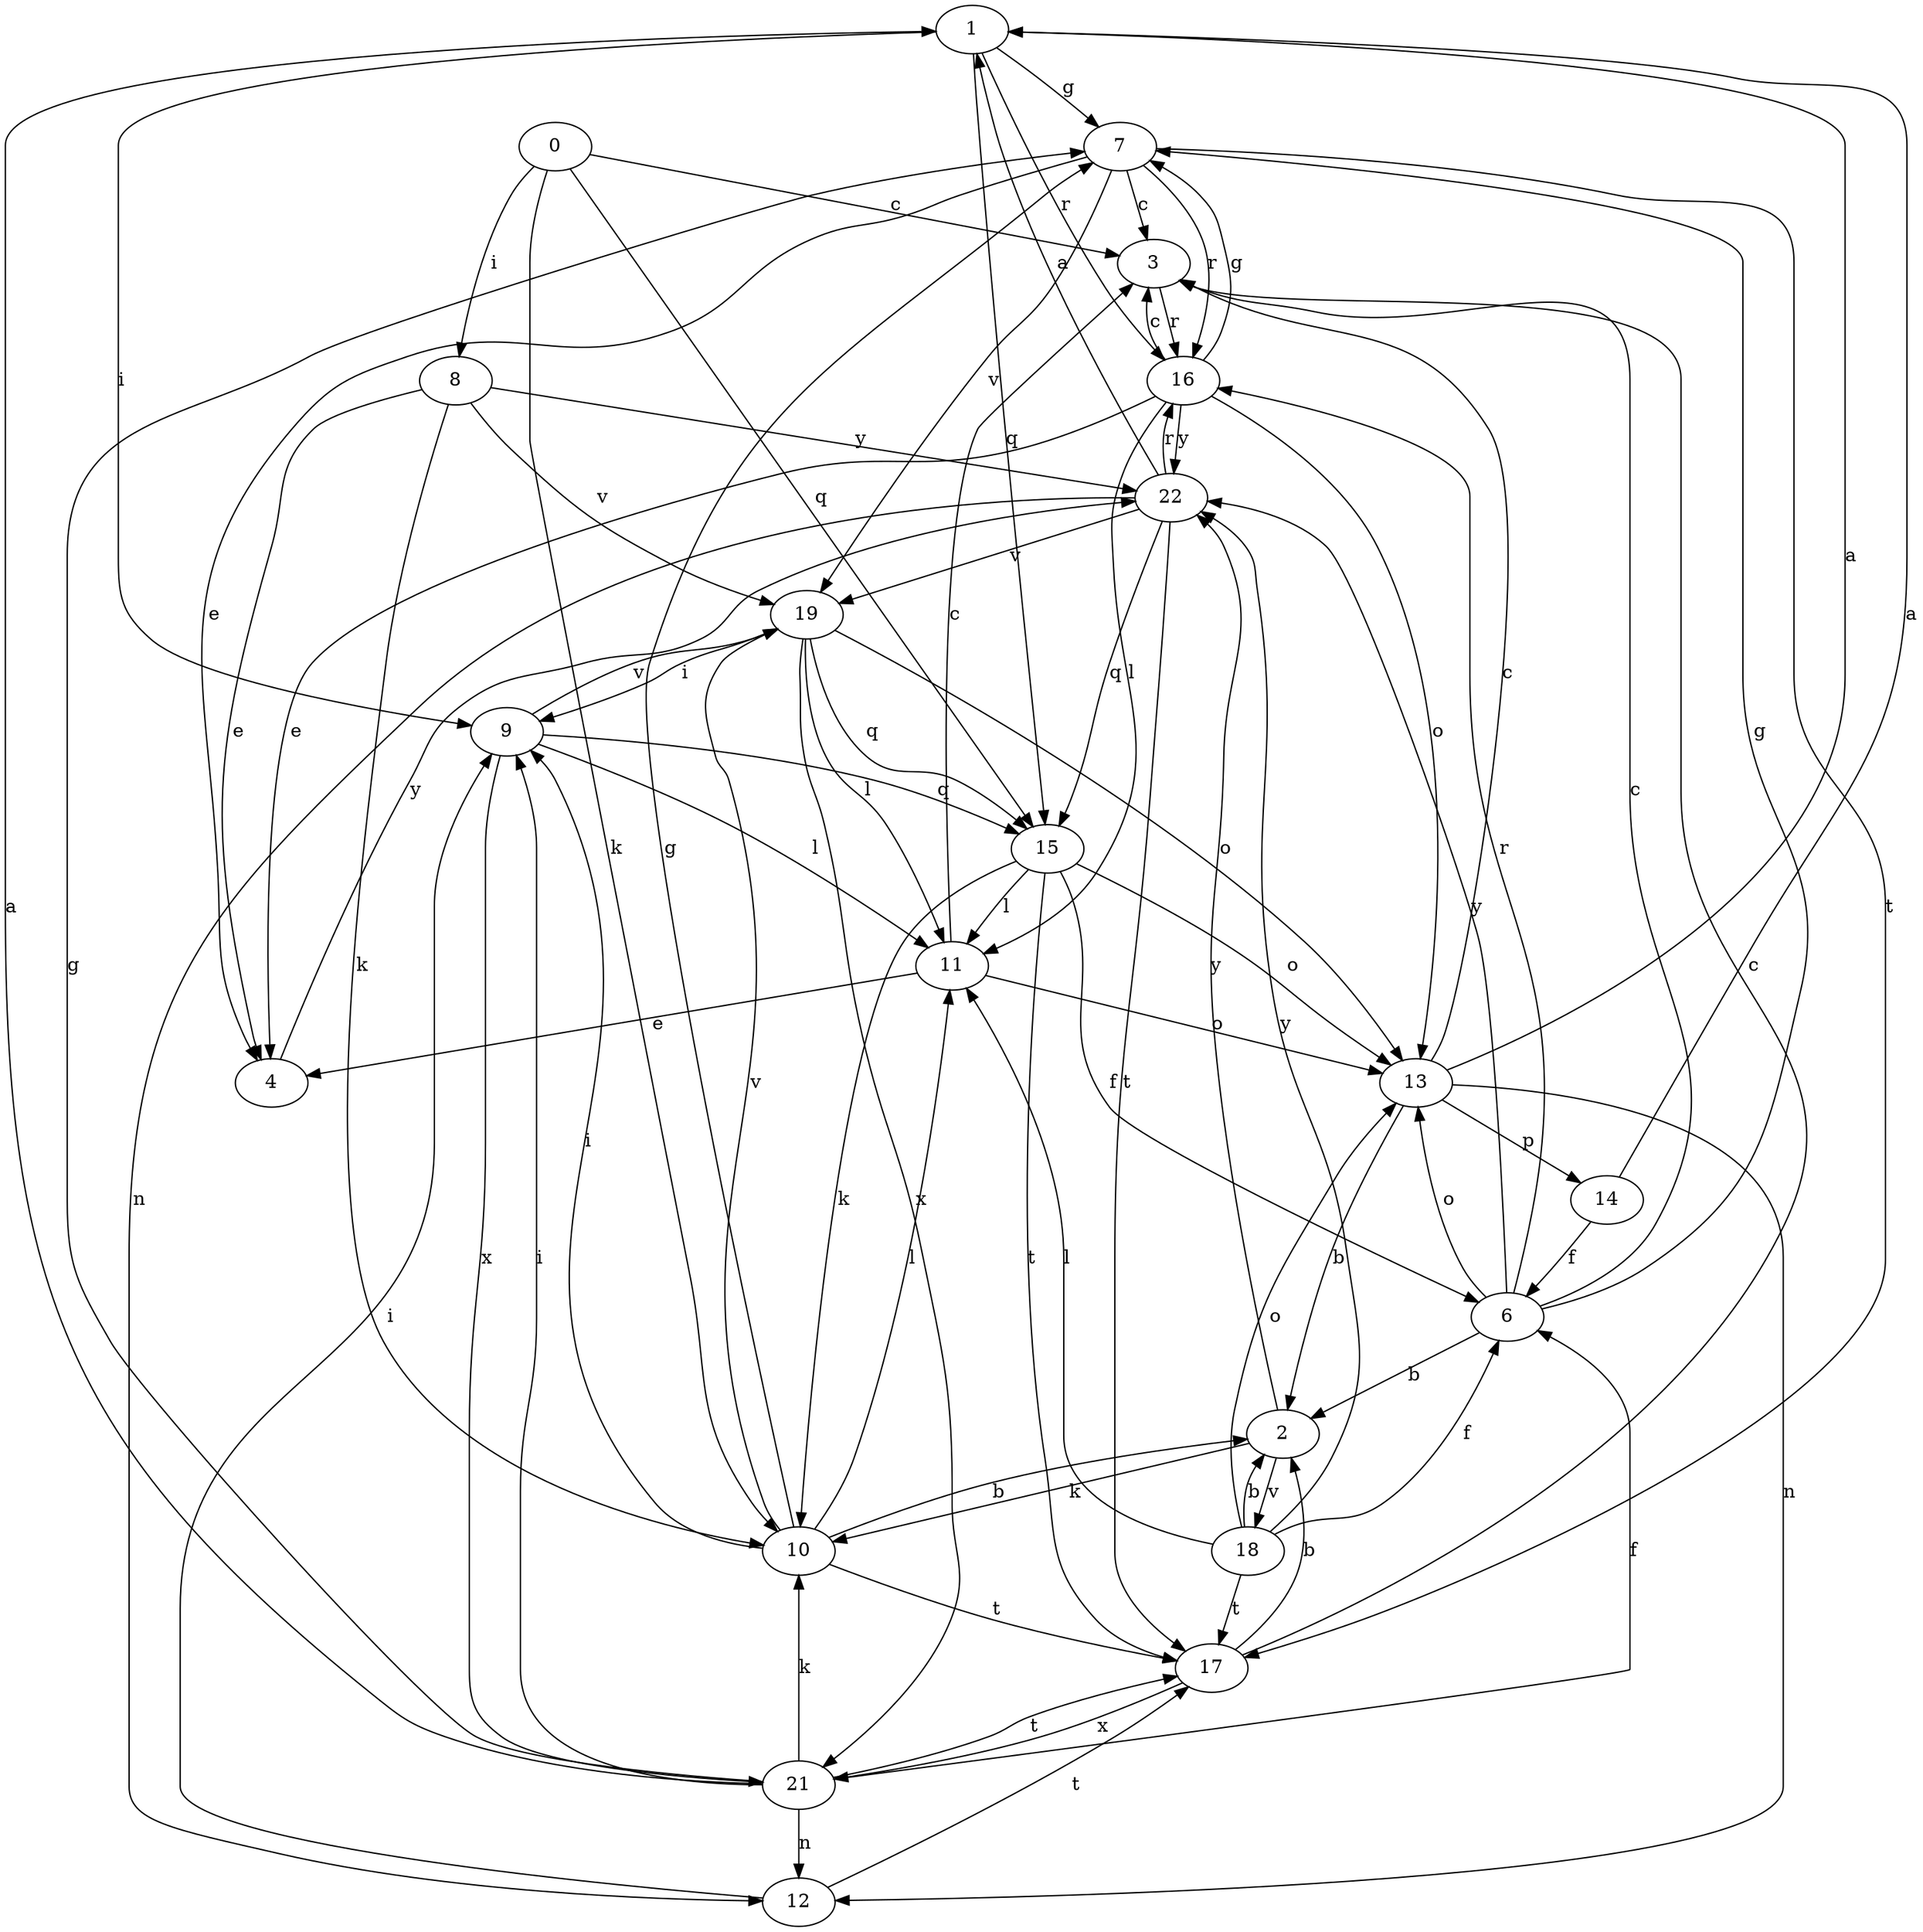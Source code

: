 strict digraph  {
1;
2;
3;
4;
6;
7;
8;
9;
10;
11;
12;
13;
14;
15;
16;
17;
18;
0;
19;
21;
22;
1 -> 7  [label=g];
1 -> 9  [label=i];
1 -> 15  [label=q];
1 -> 16  [label=r];
2 -> 10  [label=k];
2 -> 18  [label=v];
2 -> 22  [label=y];
3 -> 16  [label=r];
4 -> 22  [label=y];
6 -> 2  [label=b];
6 -> 3  [label=c];
6 -> 7  [label=g];
6 -> 13  [label=o];
6 -> 16  [label=r];
6 -> 22  [label=y];
7 -> 3  [label=c];
7 -> 4  [label=e];
7 -> 16  [label=r];
7 -> 17  [label=t];
7 -> 19  [label=v];
8 -> 4  [label=e];
8 -> 10  [label=k];
8 -> 19  [label=v];
8 -> 22  [label=y];
9 -> 11  [label=l];
9 -> 15  [label=q];
9 -> 19  [label=v];
9 -> 21  [label=x];
10 -> 2  [label=b];
10 -> 7  [label=g];
10 -> 9  [label=i];
10 -> 11  [label=l];
10 -> 17  [label=t];
10 -> 19  [label=v];
11 -> 3  [label=c];
11 -> 4  [label=e];
11 -> 13  [label=o];
12 -> 9  [label=i];
12 -> 17  [label=t];
13 -> 1  [label=a];
13 -> 2  [label=b];
13 -> 3  [label=c];
13 -> 12  [label=n];
13 -> 14  [label=p];
14 -> 1  [label=a];
14 -> 6  [label=f];
15 -> 6  [label=f];
15 -> 10  [label=k];
15 -> 11  [label=l];
15 -> 13  [label=o];
15 -> 17  [label=t];
16 -> 3  [label=c];
16 -> 4  [label=e];
16 -> 7  [label=g];
16 -> 11  [label=l];
16 -> 13  [label=o];
16 -> 22  [label=y];
17 -> 2  [label=b];
17 -> 3  [label=c];
17 -> 21  [label=x];
18 -> 2  [label=b];
18 -> 6  [label=f];
18 -> 11  [label=l];
18 -> 13  [label=o];
18 -> 17  [label=t];
18 -> 22  [label=y];
0 -> 3  [label=c];
0 -> 8  [label=i];
0 -> 10  [label=k];
0 -> 15  [label=q];
19 -> 9  [label=i];
19 -> 11  [label=l];
19 -> 13  [label=o];
19 -> 15  [label=q];
19 -> 21  [label=x];
21 -> 1  [label=a];
21 -> 6  [label=f];
21 -> 7  [label=g];
21 -> 9  [label=i];
21 -> 10  [label=k];
21 -> 12  [label=n];
21 -> 17  [label=t];
22 -> 1  [label=a];
22 -> 12  [label=n];
22 -> 15  [label=q];
22 -> 16  [label=r];
22 -> 17  [label=t];
22 -> 19  [label=v];
}
